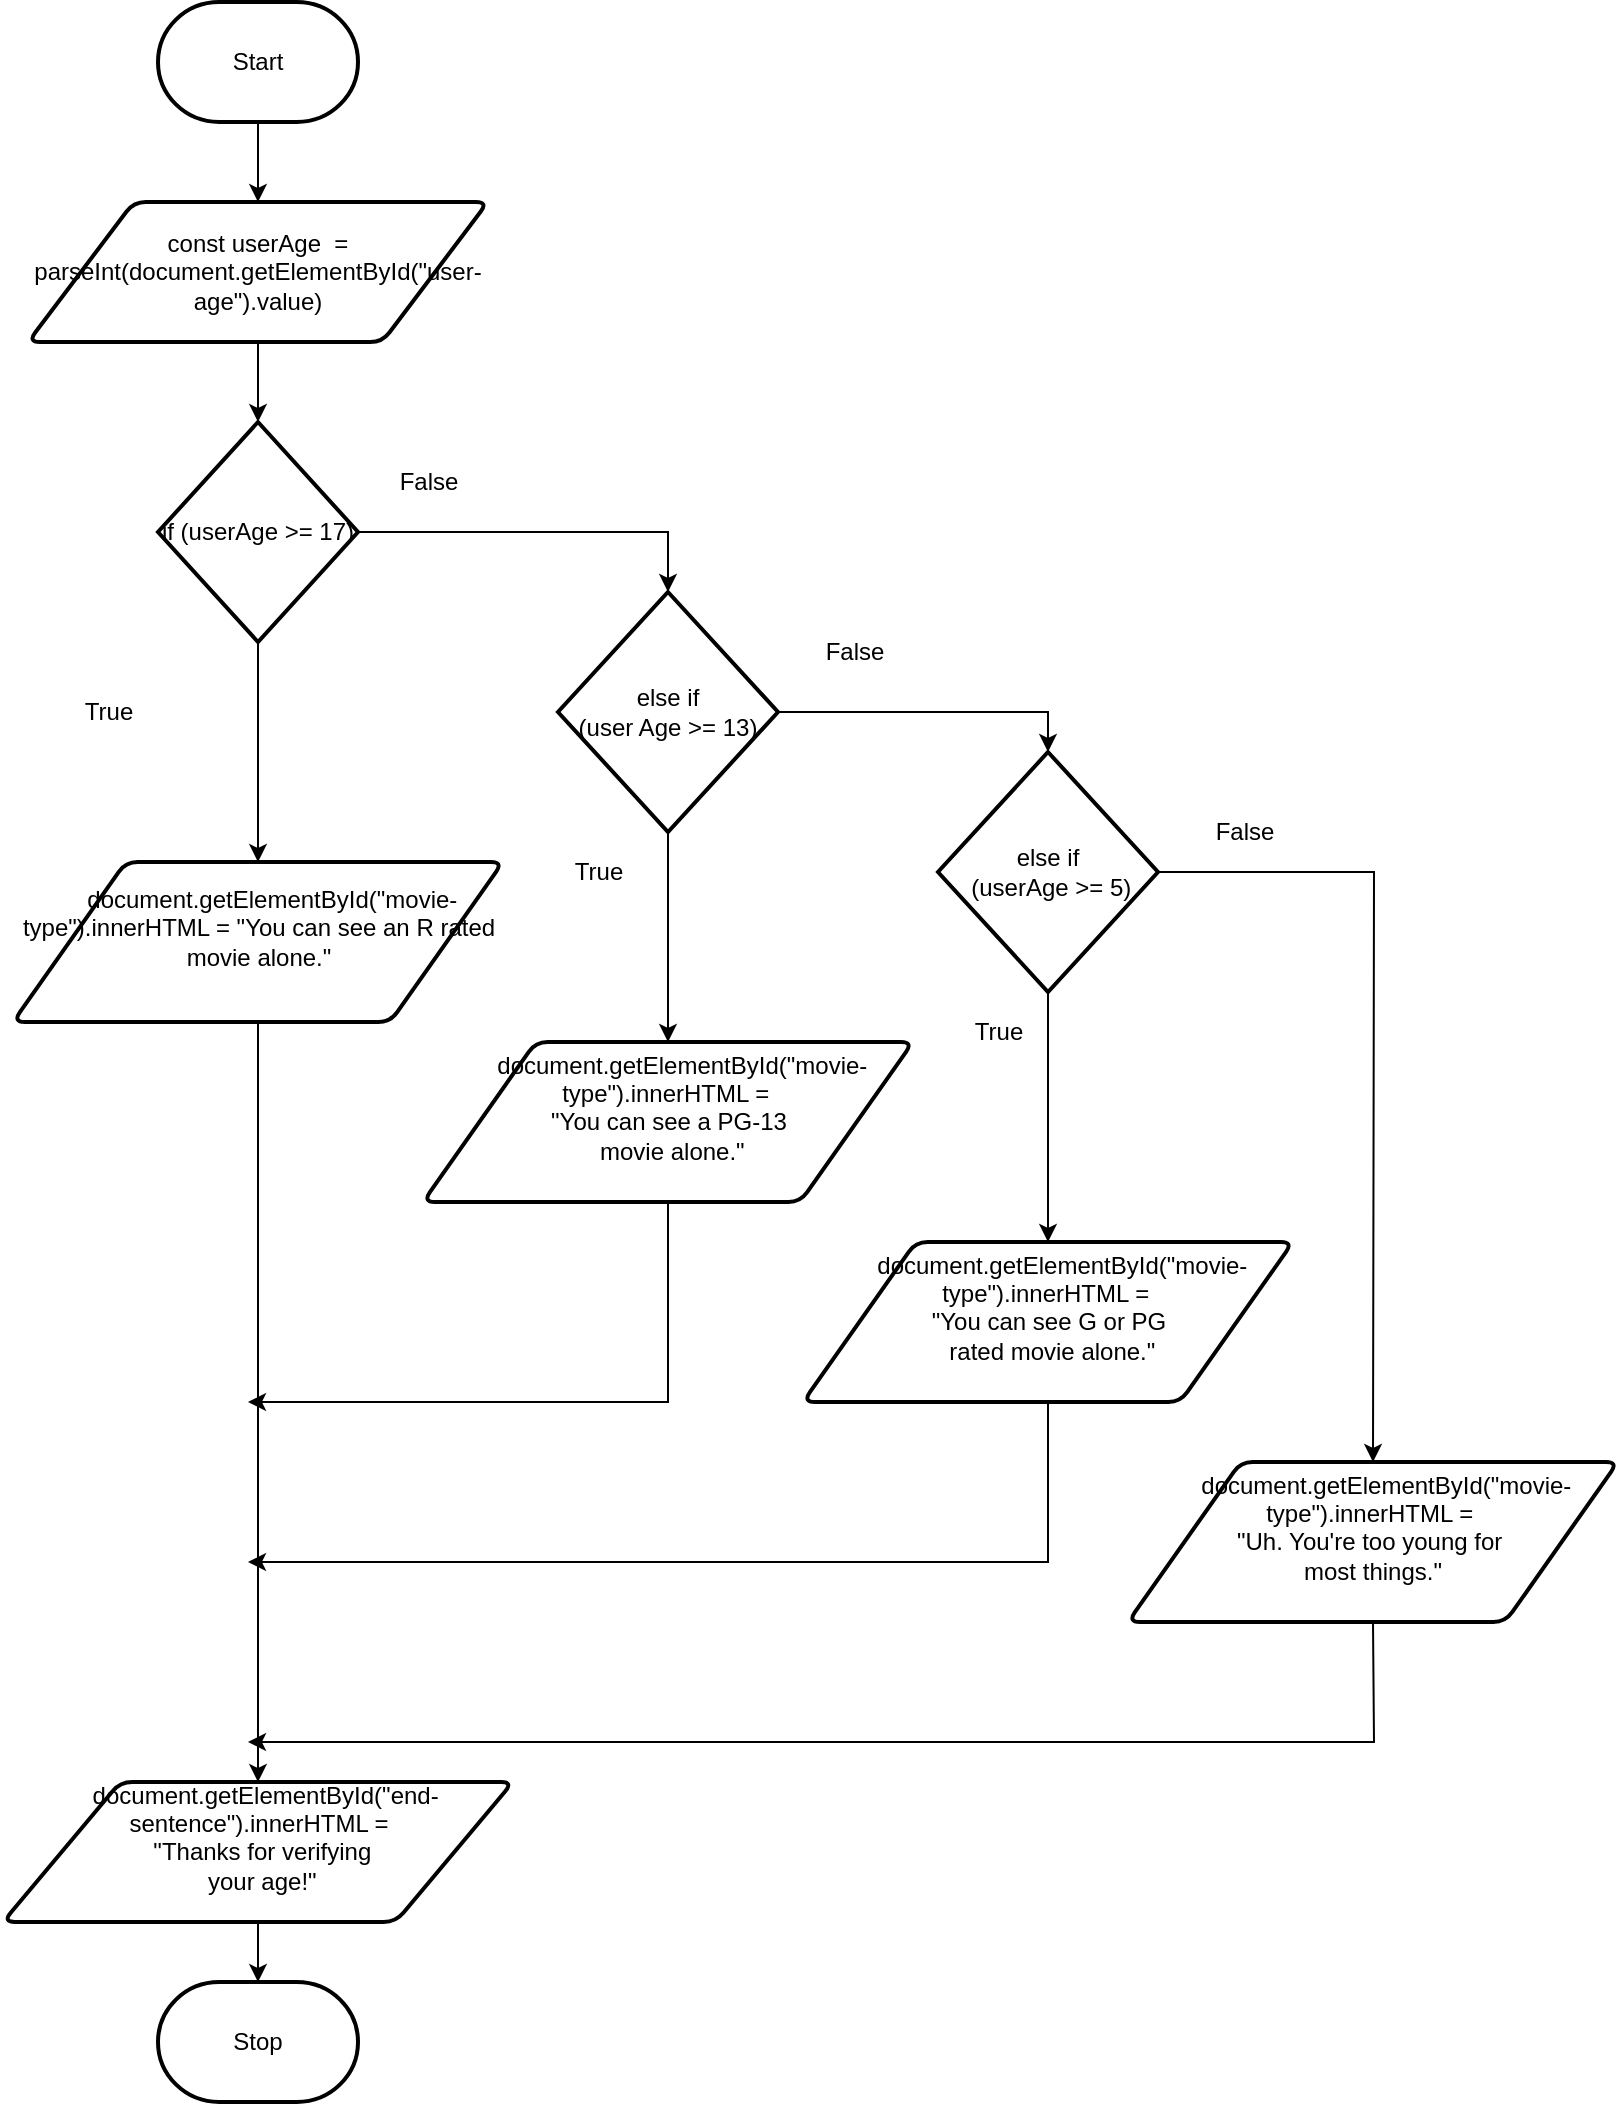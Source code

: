 <mxfile>
    <diagram id="HIP3nbAZw_EuaXWnEj3U" name="Page-1">
        <mxGraphModel dx="414" dy="799" grid="1" gridSize="10" guides="1" tooltips="1" connect="1" arrows="1" fold="1" page="1" pageScale="1" pageWidth="850" pageHeight="1100" math="0" shadow="0">
            <root>
                <mxCell id="0"/>
                <mxCell id="1" parent="0"/>
                <mxCell id="5" style="edgeStyle=none;html=1;exitX=0.5;exitY=1;exitDx=0;exitDy=0;exitPerimeter=0;" edge="1" parent="1" source="2" target="4">
                    <mxGeometry relative="1" as="geometry"/>
                </mxCell>
                <mxCell id="2" value="Start" style="strokeWidth=2;html=1;shape=mxgraph.flowchart.terminator;whiteSpace=wrap;" parent="1" vertex="1">
                    <mxGeometry x="115" y="40" width="100" height="60" as="geometry"/>
                </mxCell>
                <mxCell id="3" value="Stop" style="strokeWidth=2;html=1;shape=mxgraph.flowchart.terminator;whiteSpace=wrap;" parent="1" vertex="1">
                    <mxGeometry x="115" y="1030" width="100" height="60" as="geometry"/>
                </mxCell>
                <mxCell id="7" style="edgeStyle=none;html=1;exitX=0.5;exitY=1;exitDx=0;exitDy=0;entryX=0.5;entryY=0;entryDx=0;entryDy=0;entryPerimeter=0;" edge="1" parent="1" source="4" target="6">
                    <mxGeometry relative="1" as="geometry"/>
                </mxCell>
                <mxCell id="4" value="const userAge&amp;nbsp;&amp;nbsp;= parseInt(document.getElementById(&quot;user-age&quot;).value)" style="shape=parallelogram;html=1;strokeWidth=2;perimeter=parallelogramPerimeter;whiteSpace=wrap;rounded=1;arcSize=12;size=0.23;" vertex="1" parent="1">
                    <mxGeometry x="50" y="140" width="230" height="70" as="geometry"/>
                </mxCell>
                <mxCell id="22" style="edgeStyle=none;html=1;exitX=0.5;exitY=1;exitDx=0;exitDy=0;exitPerimeter=0;entryX=0.5;entryY=0;entryDx=0;entryDy=0;" edge="1" parent="1" source="6" target="8">
                    <mxGeometry relative="1" as="geometry"/>
                </mxCell>
                <mxCell id="23" style="edgeStyle=none;html=1;exitX=1;exitY=0.5;exitDx=0;exitDy=0;exitPerimeter=0;entryX=0.5;entryY=0;entryDx=0;entryDy=0;entryPerimeter=0;rounded=0;" edge="1" parent="1" source="6" target="18">
                    <mxGeometry relative="1" as="geometry">
                        <Array as="points">
                            <mxPoint x="370" y="305"/>
                        </Array>
                    </mxGeometry>
                </mxCell>
                <mxCell id="6" value="if (userAge &amp;gt;= 17)" style="strokeWidth=2;html=1;shape=mxgraph.flowchart.decision;whiteSpace=wrap;" vertex="1" parent="1">
                    <mxGeometry x="115" y="250" width="100" height="110" as="geometry"/>
                </mxCell>
                <mxCell id="48" style="edgeStyle=none;rounded=0;html=1;exitX=0.5;exitY=1;exitDx=0;exitDy=0;entryX=0.5;entryY=0;entryDx=0;entryDy=0;" edge="1" parent="1" source="8" target="47">
                    <mxGeometry relative="1" as="geometry"/>
                </mxCell>
                <mxCell id="8" value="&lt;div&gt;&amp;nbsp; &amp;nbsp; document.getElementById(&quot;movie-type&quot;).innerHTML = &quot;You can see an R rated movie alone.&quot;&lt;/div&gt;&lt;div&gt;&lt;br&gt;&lt;/div&gt;" style="shape=parallelogram;html=1;strokeWidth=2;perimeter=parallelogramPerimeter;whiteSpace=wrap;rounded=1;arcSize=12;size=0.23;" vertex="1" parent="1">
                    <mxGeometry x="42.5" y="470" width="245" height="80" as="geometry"/>
                </mxCell>
                <mxCell id="16" value="True" style="text;html=1;align=center;verticalAlign=middle;resizable=0;points=[];autosize=1;strokeColor=none;fillColor=none;" vertex="1" parent="1">
                    <mxGeometry x="65" y="380" width="50" height="30" as="geometry"/>
                </mxCell>
                <mxCell id="31" style="edgeStyle=none;rounded=0;html=1;exitX=1;exitY=0.5;exitDx=0;exitDy=0;exitPerimeter=0;entryX=0.5;entryY=0;entryDx=0;entryDy=0;entryPerimeter=0;" edge="1" parent="1" source="18" target="19">
                    <mxGeometry relative="1" as="geometry">
                        <Array as="points">
                            <mxPoint x="560" y="395"/>
                        </Array>
                    </mxGeometry>
                </mxCell>
                <mxCell id="33" style="edgeStyle=none;rounded=0;html=1;exitX=0.5;exitY=1;exitDx=0;exitDy=0;exitPerimeter=0;entryX=0.5;entryY=0;entryDx=0;entryDy=0;" edge="1" parent="1" source="18" target="28">
                    <mxGeometry relative="1" as="geometry"/>
                </mxCell>
                <mxCell id="18" value="else if&lt;br&gt;(user Age &amp;gt;= 13)" style="strokeWidth=2;html=1;shape=mxgraph.flowchart.decision;whiteSpace=wrap;" vertex="1" parent="1">
                    <mxGeometry x="315" y="335" width="110" height="120" as="geometry"/>
                </mxCell>
                <mxCell id="32" style="edgeStyle=none;rounded=0;html=1;exitX=1;exitY=0.5;exitDx=0;exitDy=0;exitPerimeter=0;entryX=0.5;entryY=0;entryDx=0;entryDy=0;" edge="1" parent="1" source="19" target="35">
                    <mxGeometry relative="1" as="geometry">
                        <mxPoint x="722.5" y="510" as="targetPoint"/>
                        <Array as="points">
                            <mxPoint x="723" y="475"/>
                        </Array>
                    </mxGeometry>
                </mxCell>
                <mxCell id="36" style="edgeStyle=none;rounded=0;html=1;exitX=0.5;exitY=1;exitDx=0;exitDy=0;exitPerimeter=0;entryX=0.5;entryY=0;entryDx=0;entryDy=0;" edge="1" parent="1" source="19" target="34">
                    <mxGeometry relative="1" as="geometry"/>
                </mxCell>
                <mxCell id="19" value="else if&lt;br&gt;&amp;nbsp;(userAge &amp;gt;= 5)" style="strokeWidth=2;html=1;shape=mxgraph.flowchart.decision;whiteSpace=wrap;" vertex="1" parent="1">
                    <mxGeometry x="505" y="415" width="110" height="120" as="geometry"/>
                </mxCell>
                <mxCell id="27" value="False" style="text;html=1;align=center;verticalAlign=middle;resizable=0;points=[];autosize=1;strokeColor=none;fillColor=none;" vertex="1" parent="1">
                    <mxGeometry x="225" y="265" width="50" height="30" as="geometry"/>
                </mxCell>
                <mxCell id="39" style="edgeStyle=none;rounded=0;html=1;exitX=0.5;exitY=1;exitDx=0;exitDy=0;" edge="1" parent="1" source="28">
                    <mxGeometry relative="1" as="geometry">
                        <mxPoint x="160" y="740" as="targetPoint"/>
                        <Array as="points">
                            <mxPoint x="370" y="740"/>
                        </Array>
                    </mxGeometry>
                </mxCell>
                <mxCell id="28" value="&lt;div&gt;&amp;nbsp; &amp;nbsp; document.getElementById(&quot;movie-type&quot;).innerHTML =&amp;nbsp;&lt;/div&gt;&lt;div&gt;&quot;You can see a PG-13&lt;/div&gt;&lt;div&gt;&amp;nbsp;movie alone.&quot;&lt;/div&gt;&lt;div&gt;&lt;br&gt;&lt;/div&gt;" style="shape=parallelogram;html=1;strokeWidth=2;perimeter=parallelogramPerimeter;whiteSpace=wrap;rounded=1;arcSize=12;size=0.23;" vertex="1" parent="1">
                    <mxGeometry x="247.5" y="560" width="245" height="80" as="geometry"/>
                </mxCell>
                <mxCell id="40" style="edgeStyle=none;rounded=0;html=1;exitX=0.5;exitY=1;exitDx=0;exitDy=0;" edge="1" parent="1" source="34">
                    <mxGeometry relative="1" as="geometry">
                        <mxPoint x="160" y="820" as="targetPoint"/>
                        <Array as="points">
                            <mxPoint x="560" y="820"/>
                        </Array>
                    </mxGeometry>
                </mxCell>
                <mxCell id="34" value="&lt;div&gt;&amp;nbsp; &amp;nbsp; document.getElementById(&quot;movie-type&quot;).innerHTML =&amp;nbsp;&lt;/div&gt;&lt;div&gt;&quot;You can see G or PG&lt;/div&gt;&lt;div&gt;&lt;span style=&quot;background-color: initial;&quot;&gt;&amp;nbsp;rated movie alone.&quot;&lt;/span&gt;&lt;/div&gt;&lt;div&gt;&lt;br&gt;&lt;/div&gt;" style="shape=parallelogram;html=1;strokeWidth=2;perimeter=parallelogramPerimeter;whiteSpace=wrap;rounded=1;arcSize=12;size=0.23;" vertex="1" parent="1">
                    <mxGeometry x="437.5" y="660" width="245" height="80" as="geometry"/>
                </mxCell>
                <mxCell id="41" style="edgeStyle=none;rounded=0;html=1;exitX=0.5;exitY=1;exitDx=0;exitDy=0;" edge="1" parent="1" source="35">
                    <mxGeometry relative="1" as="geometry">
                        <mxPoint x="160" y="910" as="targetPoint"/>
                        <Array as="points">
                            <mxPoint x="723" y="910"/>
                        </Array>
                    </mxGeometry>
                </mxCell>
                <mxCell id="35" value="&lt;div&gt;&amp;nbsp; &amp;nbsp; document.getElementById(&quot;movie-type&quot;).innerHTML =&amp;nbsp;&lt;/div&gt;&lt;div&gt;&quot;Uh. You're too young for&amp;nbsp;&lt;/div&gt;&lt;div&gt;most things.&quot;&lt;/div&gt;&lt;div&gt;&lt;br&gt;&lt;/div&gt;" style="shape=parallelogram;html=1;strokeWidth=2;perimeter=parallelogramPerimeter;whiteSpace=wrap;rounded=1;arcSize=12;size=0.23;" vertex="1" parent="1">
                    <mxGeometry x="600" y="770" width="245" height="80" as="geometry"/>
                </mxCell>
                <mxCell id="42" value="True" style="text;html=1;align=center;verticalAlign=middle;resizable=0;points=[];autosize=1;strokeColor=none;fillColor=none;" vertex="1" parent="1">
                    <mxGeometry x="310" y="460" width="50" height="30" as="geometry"/>
                </mxCell>
                <mxCell id="43" value="True" style="text;html=1;align=center;verticalAlign=middle;resizable=0;points=[];autosize=1;strokeColor=none;fillColor=none;" vertex="1" parent="1">
                    <mxGeometry x="510" y="540" width="50" height="30" as="geometry"/>
                </mxCell>
                <mxCell id="45" value="False" style="text;html=1;align=center;verticalAlign=middle;resizable=0;points=[];autosize=1;strokeColor=none;fillColor=none;" vertex="1" parent="1">
                    <mxGeometry x="437.5" y="350" width="50" height="30" as="geometry"/>
                </mxCell>
                <mxCell id="46" value="False" style="text;html=1;align=center;verticalAlign=middle;resizable=0;points=[];autosize=1;strokeColor=none;fillColor=none;" vertex="1" parent="1">
                    <mxGeometry x="632.5" y="440" width="50" height="30" as="geometry"/>
                </mxCell>
                <mxCell id="49" style="edgeStyle=none;rounded=0;html=1;exitX=0.5;exitY=1;exitDx=0;exitDy=0;entryX=0.5;entryY=0;entryDx=0;entryDy=0;entryPerimeter=0;" edge="1" parent="1" source="47" target="3">
                    <mxGeometry relative="1" as="geometry"/>
                </mxCell>
                <mxCell id="47" value="&lt;div&gt;&lt;span style=&quot;font-size: 12px;&quot;&gt;&amp;nbsp; document.getElementById(&quot;end-sentence&quot;).innerHTML =&lt;/span&gt;&lt;/div&gt;&lt;div&gt;&lt;span style=&quot;font-size: 12px;&quot;&gt;&amp;nbsp;&quot;Thanks for verifying&lt;/span&gt;&lt;/div&gt;&lt;div&gt;&lt;span style=&quot;font-size: 12px;&quot;&gt;&amp;nbsp;your age!&quot;&lt;/span&gt;&lt;/div&gt;&lt;div&gt;&lt;br&gt;&lt;/div&gt;" style="shape=parallelogram;html=1;strokeWidth=2;perimeter=parallelogramPerimeter;whiteSpace=wrap;rounded=1;arcSize=12;size=0.23;" vertex="1" parent="1">
                    <mxGeometry x="37.5" y="930" width="255" height="70" as="geometry"/>
                </mxCell>
            </root>
        </mxGraphModel>
    </diagram>
</mxfile>